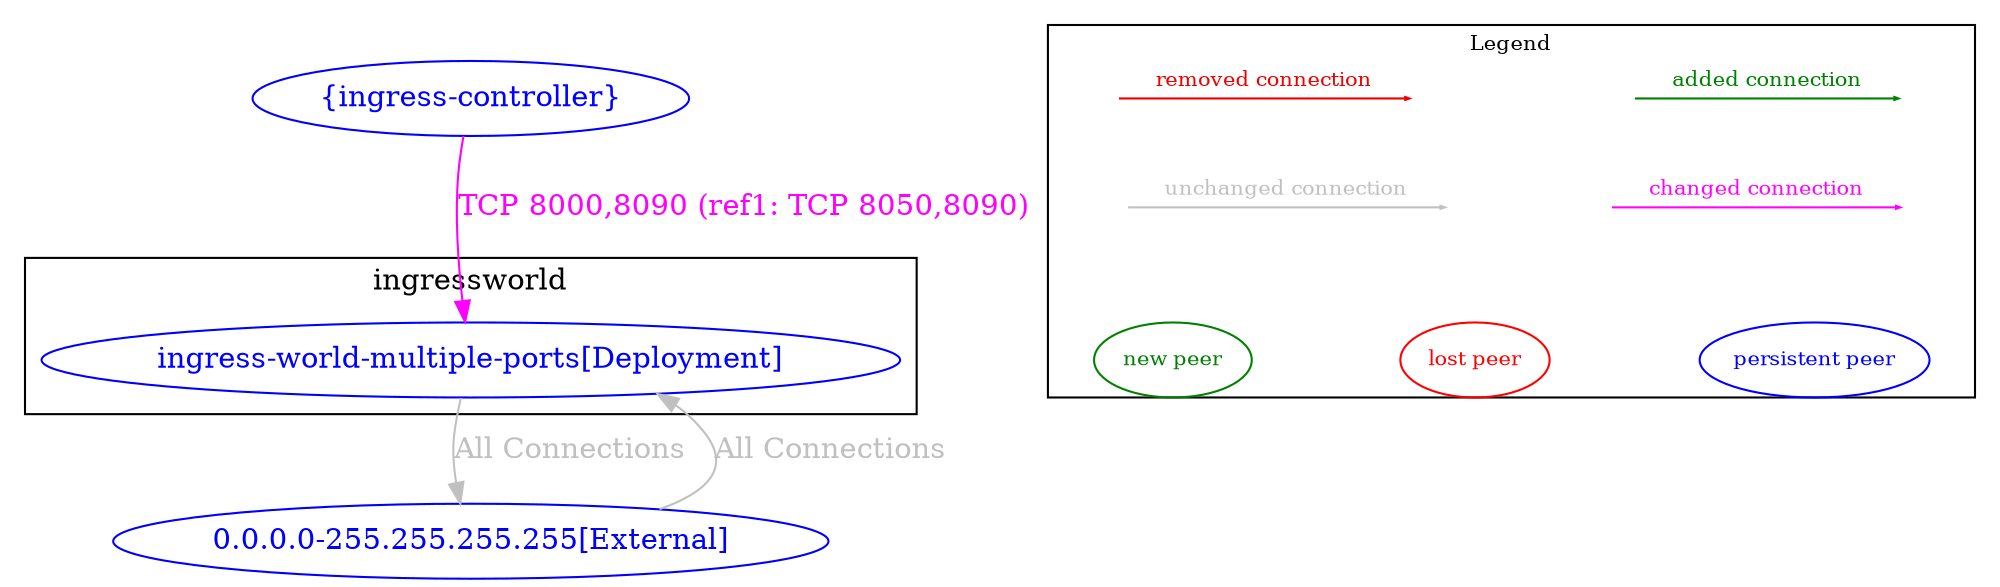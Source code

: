 digraph {
	subgraph "cluster_ingressworld" {
		color="black"
		fontcolor="black"
		"ingressworld/ingress-world-multiple-ports[Deployment]" [label="ingress-world-multiple-ports[Deployment]" color="blue" fontcolor="blue"]
		label="ingressworld"
	}
	"0.0.0.0-255.255.255.255[External]" [label="0.0.0.0-255.255.255.255[External]" color="blue" fontcolor="blue"]
	"{ingress-controller}" [label="{ingress-controller}" color="blue" fontcolor="blue"]
	"0.0.0.0-255.255.255.255[External]" -> "ingressworld/ingress-world-multiple-ports[Deployment]" [label="All Connections" color="grey" fontcolor="grey" weight=0.5]
	"ingressworld/ingress-world-multiple-ports[Deployment]" -> "0.0.0.0-255.255.255.255[External]" [label="All Connections" color="grey" fontcolor="grey" weight=1]
	"{ingress-controller}" -> "ingressworld/ingress-world-multiple-ports[Deployment]" [label="TCP 8000,8090 (ref1: TCP 8050,8090)" color="magenta" fontcolor="magenta" weight=1]
	nodesep=0.5
	subgraph cluster_legend {
		label="Legend"
		fontsize = 10
		margin=0
		a [style=invis height=0 width=0]
		b [style=invis height=0 width=0]
		c [style=invis height=0 width=0]
		d [style=invis height=0 width=0]
		e [style=invis height=0 width=0]
		f [style=invis height=0 width=0]
		g [style=invis height=0 width=0]
		h [style=invis height=0 width=0]
		{rank=source a b c d}
		{rank=same e f g h}
		a -> b [label="added connection", color="#008000" fontcolor="#008000" fontsize = 10 arrowsize=0.2]
		c -> d [label="removed connection", color="red2" fontcolor="red2" fontsize = 10 arrowsize=0.2]
		e -> f [label="changed connection", color="magenta" fontcolor="magenta" fontsize = 10 arrowsize=0.2]
		g -> h [label="unchanged connection", color="grey" fontcolor="grey" fontsize = 10 arrowsize=0.2]
		np [label="new peer" color="#008000" fontcolor="#008000" fontsize = 10]
		lp [label="lost peer" color="red" fontcolor="red" fontsize = 10]
		pp [label="persistent peer" color="blue" fontcolor="blue" fontsize = 10]
		{rank=sink np lp pp}
		np->lp [style=invis]
		lp->pp [style=invis]
	}
}